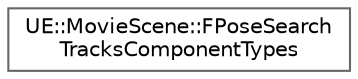 digraph "Graphical Class Hierarchy"
{
 // INTERACTIVE_SVG=YES
 // LATEX_PDF_SIZE
  bgcolor="transparent";
  edge [fontname=Helvetica,fontsize=10,labelfontname=Helvetica,labelfontsize=10];
  node [fontname=Helvetica,fontsize=10,shape=box,height=0.2,width=0.4];
  rankdir="LR";
  Node0 [id="Node000000",label="UE::MovieScene::FPoseSearch\lTracksComponentTypes",height=0.2,width=0.4,color="grey40", fillcolor="white", style="filled",URL="$d4/ddc/structUE_1_1MovieScene_1_1FPoseSearchTracksComponentTypes.html",tooltip=" "];
}
